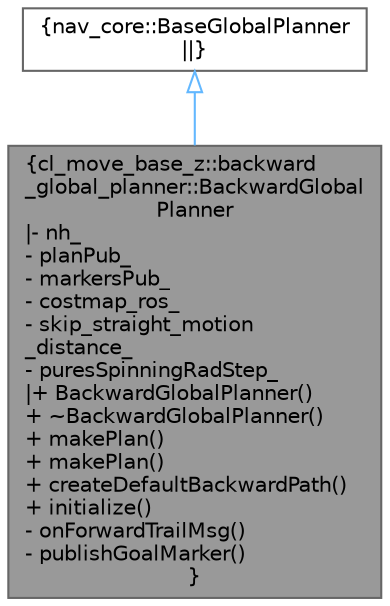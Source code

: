 digraph "cl_move_base_z::backward_global_planner::BackwardGlobalPlanner"
{
 // LATEX_PDF_SIZE
  bgcolor="transparent";
  edge [fontname=Helvetica,fontsize=10,labelfontname=Helvetica,labelfontsize=10];
  node [fontname=Helvetica,fontsize=10,shape=box,height=0.2,width=0.4];
  Node1 [label="{cl_move_base_z::backward\l_global_planner::BackwardGlobal\lPlanner\n|- nh_\l- planPub_\l- markersPub_\l- costmap_ros_\l- skip_straight_motion\l_distance_\l- puresSpinningRadStep_\l|+ BackwardGlobalPlanner()\l+ ~BackwardGlobalPlanner()\l+ makePlan()\l+ makePlan()\l+ createDefaultBackwardPath()\l+ initialize()\l- onForwardTrailMsg()\l- publishGoalMarker()\l}",height=0.2,width=0.4,color="gray40", fillcolor="grey60", style="filled", fontcolor="black",tooltip=" "];
  Node2 -> Node1 [dir="back",color="steelblue1",style="solid",arrowtail="onormal"];
  Node2 [label="{nav_core::BaseGlobalPlanner\n||}",height=0.2,width=0.4,color="gray40", fillcolor="white", style="filled",tooltip=" "];
}
